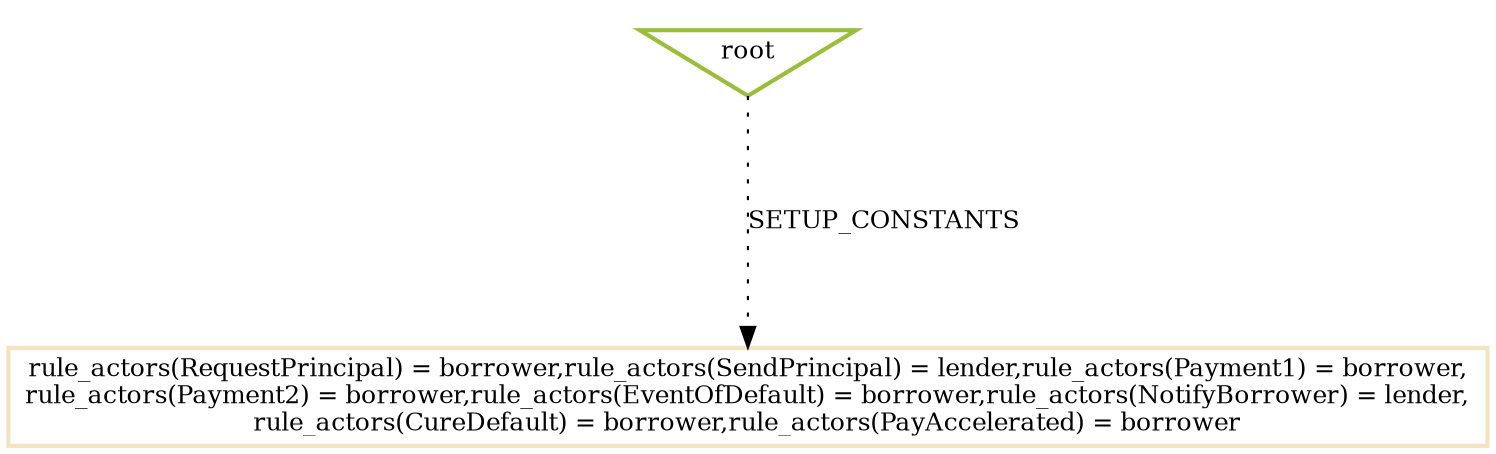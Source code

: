 digraph visited_states {
graph [nodesep=1.5, ranksep=1.5];
root [shape=invtriangle, color="#99BF38", fontsize=12, penwidth=2, label="root"];

root -> 0 [style = dotted, color = black, label="SETUP_CONSTANTS", fontsize=12];

0 [shape=box, color="#F4E3C1", fontsize=12, penwidth=2, label="rule_actors(RequestPrincipal) = borrower,rule_actors(SendPrincipal) = lender,rule_actors(Payment1) = borrower,\nrule_actors(Payment2) = borrower,rule_actors(EventOfDefault) = borrower,rule_actors(NotifyBorrower) = lender,\nrule_actors(CureDefault) = borrower,rule_actors(PayAccelerated) = borrower"];


}
